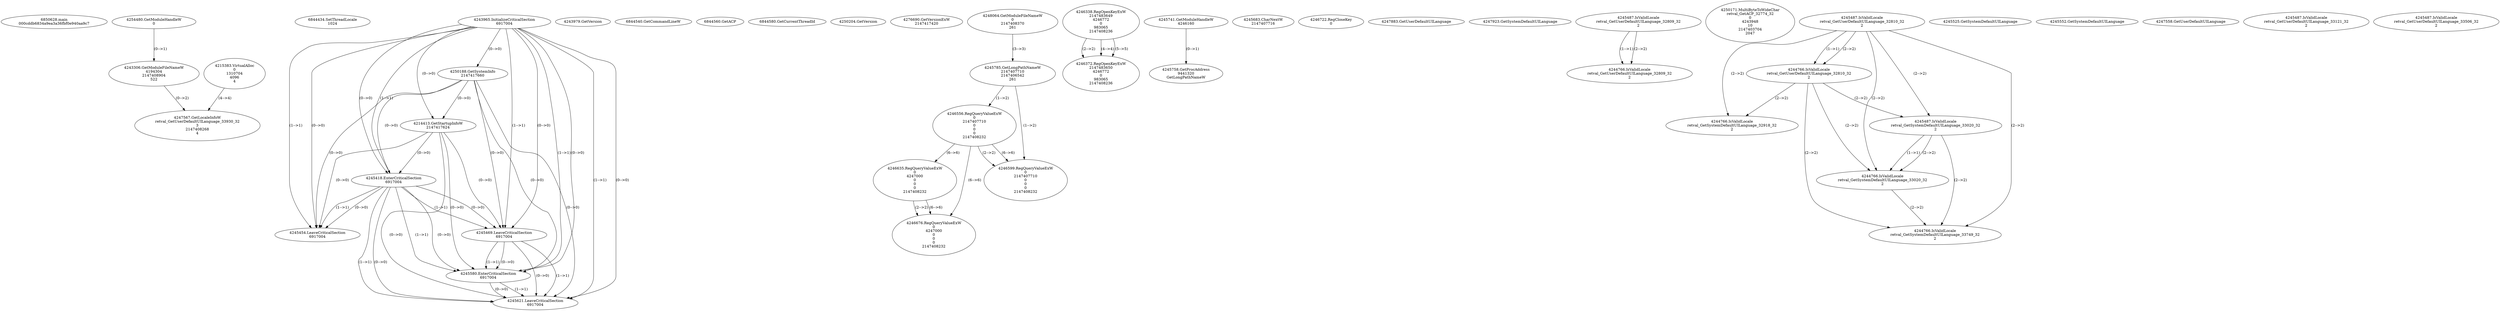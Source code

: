 // Global SCDG with merge call
digraph {
	0 [label="6850628.main
000cddb6834a9ea3a36fbf0e940aa9c7"]
	1 [label="4254480.GetModuleHandleW
0"]
	2 [label="6844434.SetThreadLocale
1024"]
	3 [label="4243965.InitializeCriticalSection
6917004"]
	4 [label="4243979.GetVersion
"]
	5 [label="4250188.GetSystemInfo
2147417660"]
	3 -> 5 [label="(0-->0)"]
	6 [label="6844540.GetCommandLineW
"]
	7 [label="4214413.GetStartupInfoW
2147417624"]
	3 -> 7 [label="(0-->0)"]
	5 -> 7 [label="(0-->0)"]
	8 [label="6844560.GetACP
"]
	9 [label="6844580.GetCurrentThreadId
"]
	10 [label="4250204.GetVersion
"]
	11 [label="4276690.GetVersionExW
2147417420"]
	12 [label="4243306.GetModuleFileNameW
4194304
2147408904
522"]
	1 -> 12 [label="(0-->1)"]
	13 [label="4248064.GetModuleFileNameW
0
2147408370
261"]
	14 [label="4215383.VirtualAlloc
0
1310704
4096
4"]
	15 [label="4246338.RegOpenKeyExW
2147483649
4246772
0
983065
2147408236"]
	16 [label="4245741.GetModuleHandleW
4246160"]
	17 [label="4245758.GetProcAddress
9441320
GetLongPathNameW"]
	16 -> 17 [label="(0-->1)"]
	18 [label="4245785.GetLongPathNameW
2147407710
2147406542
261"]
	13 -> 18 [label="(3-->3)"]
	19 [label="4245683.CharNextW
2147407716"]
	20 [label="4246556.RegQueryValueExW
0
2147407710
0
0
0
2147408232"]
	18 -> 20 [label="(1-->2)"]
	21 [label="4246635.RegQueryValueExW
0
4247000
0
0
0
2147408232"]
	20 -> 21 [label="(6-->6)"]
	22 [label="4246722.RegCloseKey
0"]
	23 [label="4247883.GetUserDefaultUILanguage
"]
	24 [label="4245418.EnterCriticalSection
6917004"]
	3 -> 24 [label="(1-->1)"]
	3 -> 24 [label="(0-->0)"]
	5 -> 24 [label="(0-->0)"]
	7 -> 24 [label="(0-->0)"]
	25 [label="4245454.LeaveCriticalSection
6917004"]
	3 -> 25 [label="(1-->1)"]
	24 -> 25 [label="(1-->1)"]
	3 -> 25 [label="(0-->0)"]
	5 -> 25 [label="(0-->0)"]
	7 -> 25 [label="(0-->0)"]
	24 -> 25 [label="(0-->0)"]
	26 [label="4247923.GetSystemDefaultUILanguage
"]
	27 [label="4246676.RegQueryValueExW
0
4247000
0
0
0
2147408232"]
	21 -> 27 [label="(2-->2)"]
	20 -> 27 [label="(6-->6)"]
	21 -> 27 [label="(6-->6)"]
	28 [label="4245469.LeaveCriticalSection
6917004"]
	3 -> 28 [label="(1-->1)"]
	24 -> 28 [label="(1-->1)"]
	3 -> 28 [label="(0-->0)"]
	5 -> 28 [label="(0-->0)"]
	7 -> 28 [label="(0-->0)"]
	24 -> 28 [label="(0-->0)"]
	29 [label="4245487.IsValidLocale
retval_GetUserDefaultUILanguage_32809_32
2"]
	30 [label="4250171.MultiByteToWideChar
retval_GetACP_32774_32
0
4243948
10
2147403704
2047"]
	31 [label="4246599.RegQueryValueExW
0
2147407710
0
0
0
2147408232"]
	18 -> 31 [label="(1-->2)"]
	20 -> 31 [label="(2-->2)"]
	20 -> 31 [label="(6-->6)"]
	32 [label="4245487.IsValidLocale
retval_GetUserDefaultUILanguage_32810_32
2"]
	33 [label="4244766.IsValidLocale
retval_GetUserDefaultUILanguage_32810_32
2"]
	32 -> 33 [label="(1-->1)"]
	32 -> 33 [label="(2-->2)"]
	34 [label="4245525.GetSystemDefaultUILanguage
"]
	35 [label="4245552.GetSystemDefaultUILanguage
"]
	36 [label="4244766.IsValidLocale
retval_GetSystemDefaultUILanguage_32918_32
2"]
	32 -> 36 [label="(2-->2)"]
	33 -> 36 [label="(2-->2)"]
	37 [label="4245580.EnterCriticalSection
6917004"]
	3 -> 37 [label="(1-->1)"]
	24 -> 37 [label="(1-->1)"]
	28 -> 37 [label="(1-->1)"]
	3 -> 37 [label="(0-->0)"]
	5 -> 37 [label="(0-->0)"]
	7 -> 37 [label="(0-->0)"]
	24 -> 37 [label="(0-->0)"]
	28 -> 37 [label="(0-->0)"]
	38 [label="4245621.LeaveCriticalSection
6917004"]
	3 -> 38 [label="(1-->1)"]
	24 -> 38 [label="(1-->1)"]
	28 -> 38 [label="(1-->1)"]
	37 -> 38 [label="(1-->1)"]
	3 -> 38 [label="(0-->0)"]
	5 -> 38 [label="(0-->0)"]
	7 -> 38 [label="(0-->0)"]
	24 -> 38 [label="(0-->0)"]
	28 -> 38 [label="(0-->0)"]
	37 -> 38 [label="(0-->0)"]
	39 [label="4246372.RegOpenKeyExW
2147483650
4246772
0
983065
2147408236"]
	15 -> 39 [label="(2-->2)"]
	15 -> 39 [label="(4-->4)"]
	15 -> 39 [label="(5-->5)"]
	40 [label="4247558.GetUserDefaultUILanguage
"]
	41 [label="4247567.GetLocaleInfoW
retval_GetUserDefaultUILanguage_33930_32
3
2147408268
4"]
	12 -> 41 [label="(0-->2)"]
	14 -> 41 [label="(4-->4)"]
	42 [label="4245487.IsValidLocale
retval_GetUserDefaultUILanguage_33121_32
2"]
	43 [label="4244766.IsValidLocale
retval_GetUserDefaultUILanguage_32809_32
2"]
	29 -> 43 [label="(1-->1)"]
	29 -> 43 [label="(2-->2)"]
	44 [label="4245487.IsValidLocale
retval_GetSystemDefaultUILanguage_33020_32
2"]
	32 -> 44 [label="(2-->2)"]
	33 -> 44 [label="(2-->2)"]
	45 [label="4244766.IsValidLocale
retval_GetSystemDefaultUILanguage_33020_32
2"]
	44 -> 45 [label="(1-->1)"]
	32 -> 45 [label="(2-->2)"]
	33 -> 45 [label="(2-->2)"]
	44 -> 45 [label="(2-->2)"]
	46 [label="4244766.IsValidLocale
retval_GetSystemDefaultUILanguage_33749_32
2"]
	32 -> 46 [label="(2-->2)"]
	33 -> 46 [label="(2-->2)"]
	44 -> 46 [label="(2-->2)"]
	45 -> 46 [label="(2-->2)"]
	47 [label="4245487.IsValidLocale
retval_GetUserDefaultUILanguage_33506_32
2"]
}

